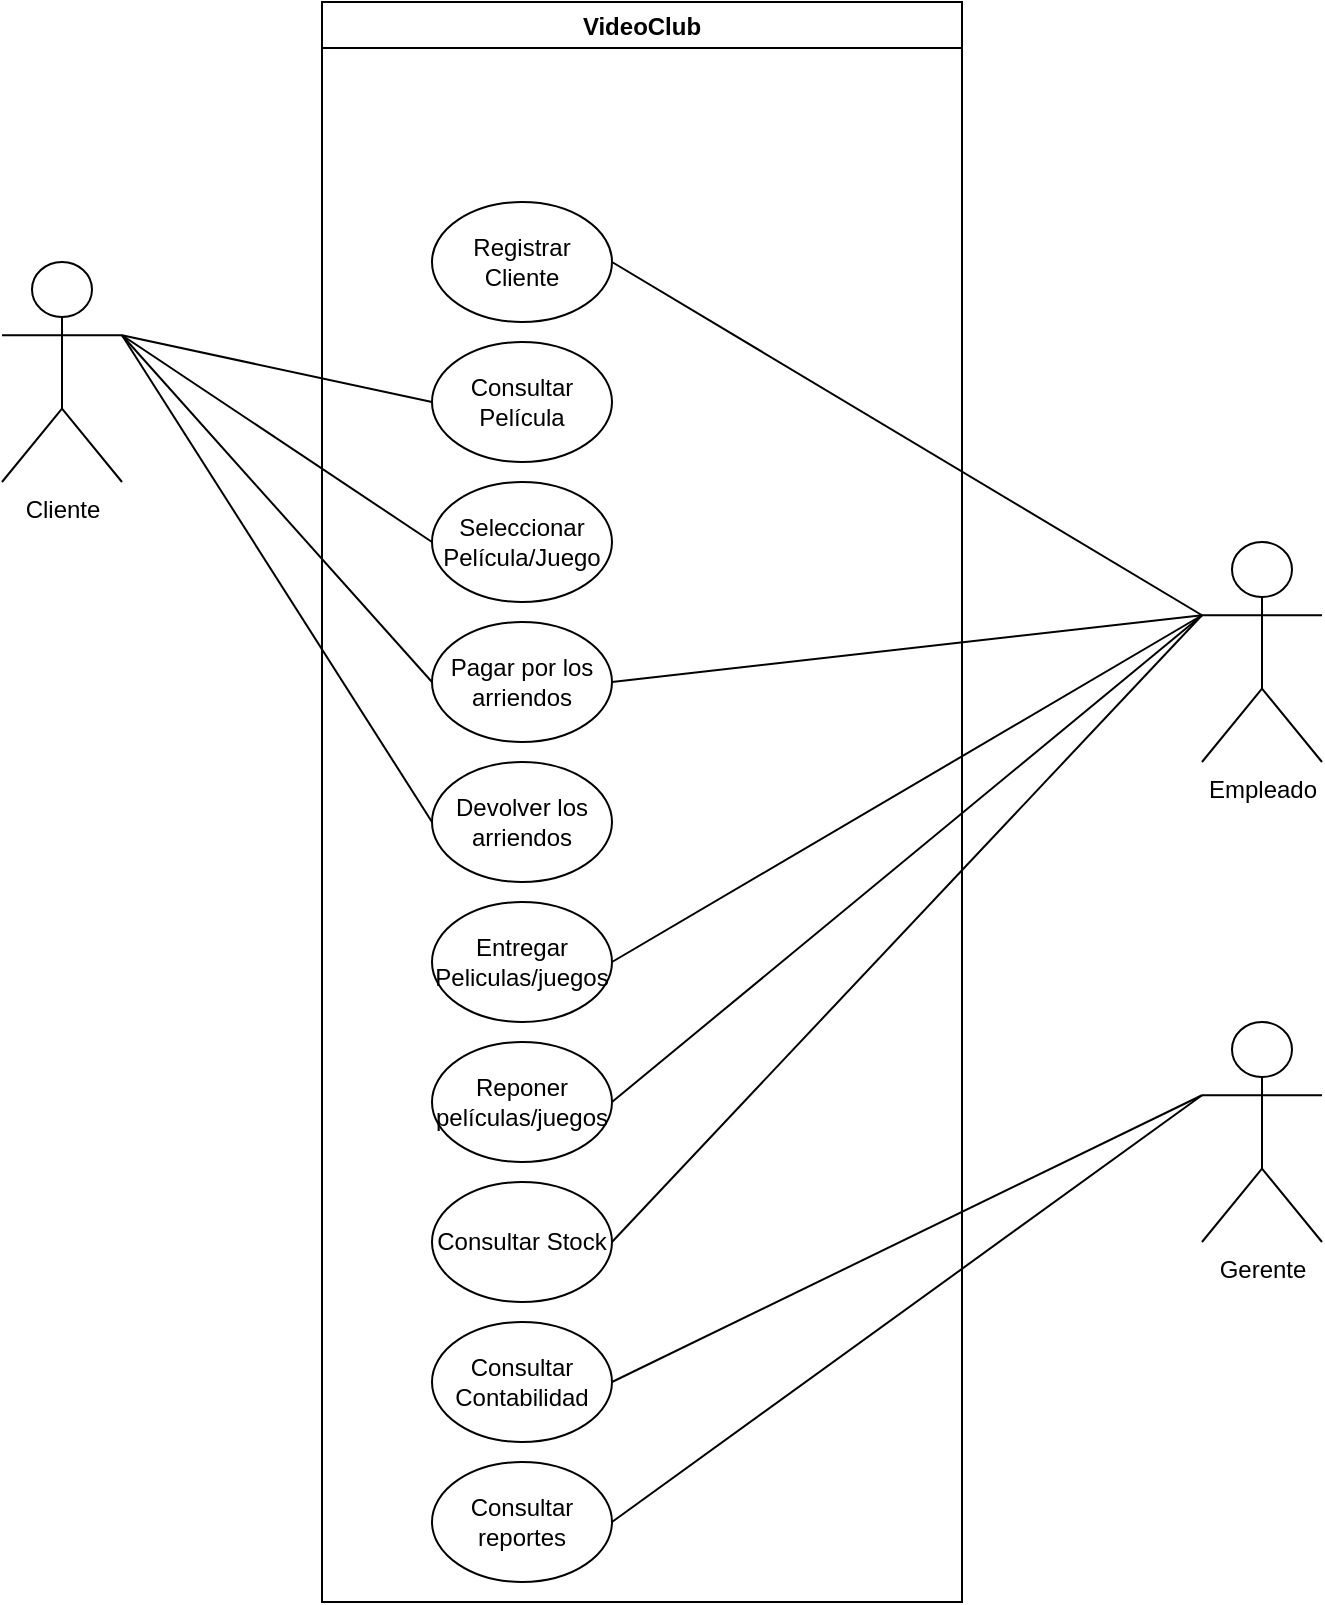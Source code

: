 <mxfile version="14.7.10" type="device"><diagram id="8ummpeaEWFOBttM2MGNh" name="Page-1"><mxGraphModel dx="1108" dy="482" grid="1" gridSize="10" guides="1" tooltips="1" connect="1" arrows="1" fold="1" page="1" pageScale="1" pageWidth="827" pageHeight="1169" math="0" shadow="0"><root><mxCell id="0"/><mxCell id="1" parent="0"/><mxCell id="5dyb0XVqFxbklCXGFCq8-1" value="Cliente" style="shape=umlActor;verticalLabelPosition=bottom;verticalAlign=top;html=1;outlineConnect=0;" vertex="1" parent="1"><mxGeometry x="60" y="160" width="60" height="110" as="geometry"/></mxCell><mxCell id="5dyb0XVqFxbklCXGFCq8-4" value="VideoClub" style="swimlane;" vertex="1" parent="1"><mxGeometry x="220" y="30" width="320" height="800" as="geometry"/></mxCell><mxCell id="5dyb0XVqFxbklCXGFCq8-10" value="Consultar Película" style="ellipse;whiteSpace=wrap;html=1;" vertex="1" parent="5dyb0XVqFxbklCXGFCq8-4"><mxGeometry x="55" y="170" width="90" height="60" as="geometry"/></mxCell><mxCell id="5dyb0XVqFxbklCXGFCq8-11" value="Seleccionar Película/Juego" style="ellipse;whiteSpace=wrap;html=1;" vertex="1" parent="5dyb0XVqFxbklCXGFCq8-4"><mxGeometry x="55" y="240" width="90" height="60" as="geometry"/></mxCell><mxCell id="5dyb0XVqFxbklCXGFCq8-12" value="Pagar por los arriendos" style="ellipse;whiteSpace=wrap;html=1;" vertex="1" parent="5dyb0XVqFxbklCXGFCq8-4"><mxGeometry x="55" y="310" width="90" height="60" as="geometry"/></mxCell><mxCell id="5dyb0XVqFxbklCXGFCq8-13" value="Devolver los arriendos" style="ellipse;whiteSpace=wrap;html=1;" vertex="1" parent="5dyb0XVqFxbklCXGFCq8-4"><mxGeometry x="55" y="380" width="90" height="60" as="geometry"/></mxCell><mxCell id="5dyb0XVqFxbklCXGFCq8-14" value="Reponer películas/juegos" style="ellipse;whiteSpace=wrap;html=1;" vertex="1" parent="5dyb0XVqFxbklCXGFCq8-4"><mxGeometry x="55" y="520" width="90" height="60" as="geometry"/></mxCell><mxCell id="5dyb0XVqFxbklCXGFCq8-15" value="Consultar Stock" style="ellipse;whiteSpace=wrap;html=1;" vertex="1" parent="5dyb0XVqFxbklCXGFCq8-4"><mxGeometry x="55" y="590" width="90" height="60" as="geometry"/></mxCell><mxCell id="5dyb0XVqFxbklCXGFCq8-25" value="Entregar Peliculas/juegos" style="ellipse;whiteSpace=wrap;html=1;" vertex="1" parent="5dyb0XVqFxbklCXGFCq8-4"><mxGeometry x="55" y="450" width="90" height="60" as="geometry"/></mxCell><mxCell id="5dyb0XVqFxbklCXGFCq8-34" value="Registrar Cliente" style="ellipse;whiteSpace=wrap;html=1;" vertex="1" parent="5dyb0XVqFxbklCXGFCq8-4"><mxGeometry x="55" y="100" width="90" height="60" as="geometry"/></mxCell><mxCell id="5dyb0XVqFxbklCXGFCq8-38" value="Consultar Contabilidad" style="ellipse;whiteSpace=wrap;html=1;" vertex="1" parent="5dyb0XVqFxbklCXGFCq8-4"><mxGeometry x="55" y="660" width="90" height="60" as="geometry"/></mxCell><mxCell id="5dyb0XVqFxbklCXGFCq8-39" value="Consultar reportes" style="ellipse;whiteSpace=wrap;html=1;" vertex="1" parent="5dyb0XVqFxbklCXGFCq8-4"><mxGeometry x="55" y="730" width="90" height="60" as="geometry"/></mxCell><mxCell id="5dyb0XVqFxbklCXGFCq8-9" value="Empleado" style="shape=umlActor;verticalLabelPosition=bottom;verticalAlign=top;html=1;outlineConnect=0;" vertex="1" parent="1"><mxGeometry x="660" y="300" width="60" height="110" as="geometry"/></mxCell><mxCell id="5dyb0XVqFxbklCXGFCq8-20" value="" style="endArrow=none;html=1;exitX=1;exitY=0.333;exitDx=0;exitDy=0;exitPerimeter=0;entryX=0;entryY=0.5;entryDx=0;entryDy=0;" edge="1" parent="1" source="5dyb0XVqFxbklCXGFCq8-1" target="5dyb0XVqFxbklCXGFCq8-10"><mxGeometry width="50" height="50" relative="1" as="geometry"><mxPoint x="390" y="260" as="sourcePoint"/><mxPoint x="440" y="210" as="targetPoint"/></mxGeometry></mxCell><mxCell id="5dyb0XVqFxbklCXGFCq8-21" value="" style="endArrow=none;html=1;exitX=1;exitY=0.333;exitDx=0;exitDy=0;exitPerimeter=0;entryX=0;entryY=0.5;entryDx=0;entryDy=0;" edge="1" parent="1" source="5dyb0XVqFxbklCXGFCq8-1" target="5dyb0XVqFxbklCXGFCq8-11"><mxGeometry width="50" height="50" relative="1" as="geometry"><mxPoint x="130" y="206.667" as="sourcePoint"/><mxPoint x="285" y="110" as="targetPoint"/></mxGeometry></mxCell><mxCell id="5dyb0XVqFxbklCXGFCq8-22" value="" style="endArrow=none;html=1;entryX=0;entryY=0.5;entryDx=0;entryDy=0;exitX=1;exitY=0.333;exitDx=0;exitDy=0;exitPerimeter=0;" edge="1" parent="1" source="5dyb0XVqFxbklCXGFCq8-1" target="5dyb0XVqFxbklCXGFCq8-12"><mxGeometry width="50" height="50" relative="1" as="geometry"><mxPoint x="120" y="200" as="sourcePoint"/><mxPoint x="295" y="120" as="targetPoint"/></mxGeometry></mxCell><mxCell id="5dyb0XVqFxbklCXGFCq8-23" value="" style="endArrow=none;html=1;exitX=1;exitY=0.333;exitDx=0;exitDy=0;exitPerimeter=0;entryX=0;entryY=0.5;entryDx=0;entryDy=0;" edge="1" parent="1" source="5dyb0XVqFxbklCXGFCq8-1" target="5dyb0XVqFxbklCXGFCq8-13"><mxGeometry width="50" height="50" relative="1" as="geometry"><mxPoint x="150" y="226.667" as="sourcePoint"/><mxPoint x="305" y="130" as="targetPoint"/></mxGeometry></mxCell><mxCell id="5dyb0XVqFxbklCXGFCq8-24" value="" style="endArrow=none;html=1;exitX=0;exitY=0.333;exitDx=0;exitDy=0;exitPerimeter=0;entryX=1;entryY=0.5;entryDx=0;entryDy=0;" edge="1" parent="1" source="5dyb0XVqFxbklCXGFCq8-9" target="5dyb0XVqFxbklCXGFCq8-14"><mxGeometry width="50" height="50" relative="1" as="geometry"><mxPoint x="160" y="236.667" as="sourcePoint"/><mxPoint x="315" y="140" as="targetPoint"/></mxGeometry></mxCell><mxCell id="5dyb0XVqFxbklCXGFCq8-26" value="" style="endArrow=none;html=1;entryX=1;entryY=0.5;entryDx=0;entryDy=0;exitX=0;exitY=0.333;exitDx=0;exitDy=0;exitPerimeter=0;" edge="1" parent="1" source="5dyb0XVqFxbklCXGFCq8-9" target="5dyb0XVqFxbklCXGFCq8-25"><mxGeometry width="50" height="50" relative="1" as="geometry"><mxPoint x="620" y="370" as="sourcePoint"/><mxPoint x="375" y="460" as="targetPoint"/></mxGeometry></mxCell><mxCell id="5dyb0XVqFxbklCXGFCq8-27" value="" style="endArrow=none;html=1;entryX=1;entryY=0.5;entryDx=0;entryDy=0;exitX=0;exitY=0.333;exitDx=0;exitDy=0;exitPerimeter=0;" edge="1" parent="1" source="5dyb0XVqFxbklCXGFCq8-9" target="5dyb0XVqFxbklCXGFCq8-15"><mxGeometry width="50" height="50" relative="1" as="geometry"><mxPoint x="640" y="340" as="sourcePoint"/><mxPoint x="375" y="390" as="targetPoint"/></mxGeometry></mxCell><mxCell id="5dyb0XVqFxbklCXGFCq8-35" value="" style="endArrow=none;html=1;entryX=1;entryY=0.5;entryDx=0;entryDy=0;exitX=0;exitY=0.333;exitDx=0;exitDy=0;exitPerimeter=0;" edge="1" parent="1" source="5dyb0XVqFxbklCXGFCq8-9" target="5dyb0XVqFxbklCXGFCq8-34"><mxGeometry width="50" height="50" relative="1" as="geometry"><mxPoint x="670" y="346.667" as="sourcePoint"/><mxPoint x="375" y="520" as="targetPoint"/></mxGeometry></mxCell><mxCell id="5dyb0XVqFxbklCXGFCq8-36" value="" style="endArrow=none;html=1;entryX=1;entryY=0.5;entryDx=0;entryDy=0;exitX=0;exitY=0.333;exitDx=0;exitDy=0;exitPerimeter=0;" edge="1" parent="1" source="5dyb0XVqFxbklCXGFCq8-9" target="5dyb0XVqFxbklCXGFCq8-12"><mxGeometry width="50" height="50" relative="1" as="geometry"><mxPoint x="670" y="346.667" as="sourcePoint"/><mxPoint x="375" y="170" as="targetPoint"/></mxGeometry></mxCell><mxCell id="5dyb0XVqFxbklCXGFCq8-37" value="Gerente" style="shape=umlActor;verticalLabelPosition=bottom;verticalAlign=top;html=1;outlineConnect=0;" vertex="1" parent="1"><mxGeometry x="660" y="540" width="60" height="110" as="geometry"/></mxCell><mxCell id="5dyb0XVqFxbklCXGFCq8-40" value="" style="endArrow=none;html=1;entryX=1;entryY=0.5;entryDx=0;entryDy=0;exitX=0;exitY=0.333;exitDx=0;exitDy=0;exitPerimeter=0;" edge="1" parent="1" source="5dyb0XVqFxbklCXGFCq8-37" target="5dyb0XVqFxbklCXGFCq8-38"><mxGeometry width="50" height="50" relative="1" as="geometry"><mxPoint x="670" y="346.667" as="sourcePoint"/><mxPoint x="375" y="660" as="targetPoint"/></mxGeometry></mxCell><mxCell id="5dyb0XVqFxbklCXGFCq8-41" value="" style="endArrow=none;html=1;entryX=1;entryY=0.5;entryDx=0;entryDy=0;exitX=0;exitY=0.333;exitDx=0;exitDy=0;exitPerimeter=0;" edge="1" parent="1" source="5dyb0XVqFxbklCXGFCq8-37" target="5dyb0XVqFxbklCXGFCq8-39"><mxGeometry width="50" height="50" relative="1" as="geometry"><mxPoint x="670" y="586.667" as="sourcePoint"/><mxPoint x="375" y="730" as="targetPoint"/></mxGeometry></mxCell></root></mxGraphModel></diagram></mxfile>